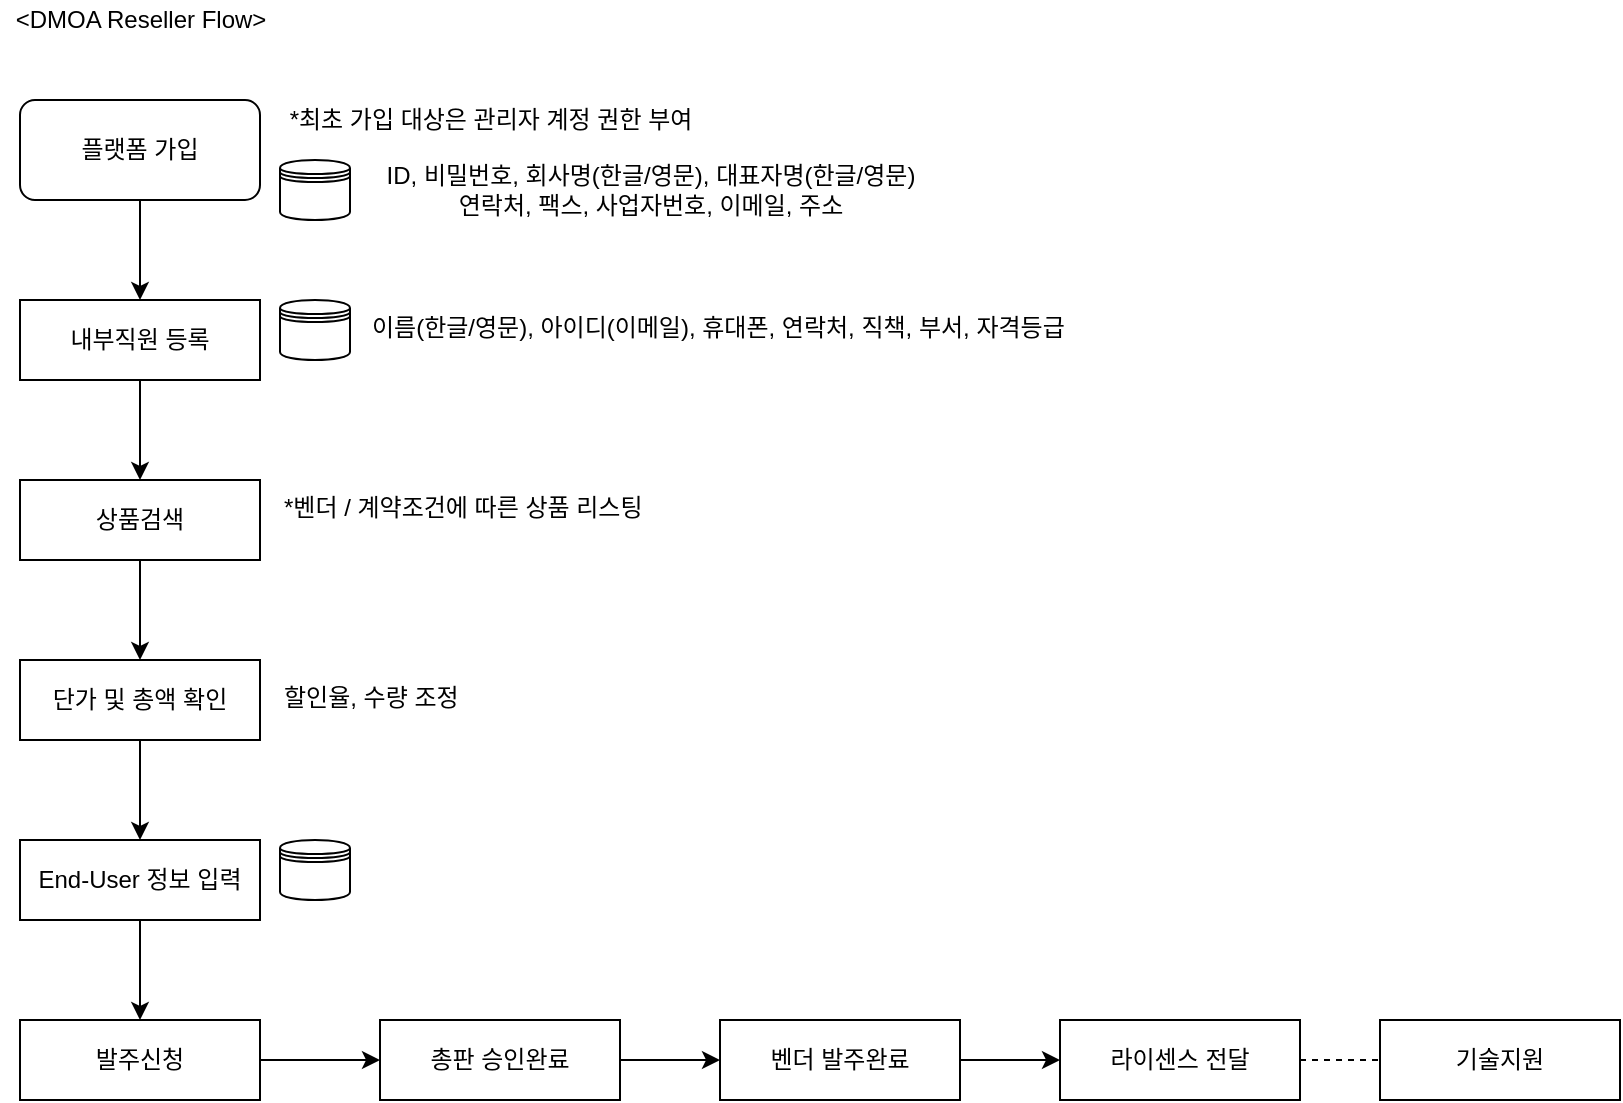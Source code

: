 <mxfile version="15.8.3" type="github">
  <diagram id="gD5msPuNiPiTAfF6Eoq4" name="Page-1">
    <mxGraphModel dx="1422" dy="794" grid="1" gridSize="10" guides="1" tooltips="1" connect="1" arrows="1" fold="1" page="1" pageScale="1" pageWidth="827" pageHeight="1169" math="0" shadow="0">
      <root>
        <mxCell id="0" />
        <mxCell id="1" parent="0" />
        <mxCell id="e1ycje_ZyLDIXfNrTQiv-4" value="" style="edgeStyle=orthogonalEdgeStyle;rounded=0;orthogonalLoop=1;jettySize=auto;html=1;" parent="1" source="e1ycje_ZyLDIXfNrTQiv-1" target="e1ycje_ZyLDIXfNrTQiv-3" edge="1">
          <mxGeometry relative="1" as="geometry" />
        </mxCell>
        <mxCell id="e1ycje_ZyLDIXfNrTQiv-1" value="플랫폼 가입" style="rounded=1;whiteSpace=wrap;html=1;" parent="1" vertex="1">
          <mxGeometry x="40" y="70" width="120" height="50" as="geometry" />
        </mxCell>
        <mxCell id="e1ycje_ZyLDIXfNrTQiv-2" value="&amp;lt;DMOA Reseller Flow&amp;gt;" style="text;html=1;resizable=0;autosize=1;align=center;verticalAlign=middle;points=[];fillColor=none;strokeColor=none;rounded=0;" parent="1" vertex="1">
          <mxGeometry x="30" y="20" width="140" height="20" as="geometry" />
        </mxCell>
        <mxCell id="e1ycje_ZyLDIXfNrTQiv-6" value="" style="edgeStyle=orthogonalEdgeStyle;rounded=0;orthogonalLoop=1;jettySize=auto;html=1;" parent="1" source="e1ycje_ZyLDIXfNrTQiv-3" target="e1ycje_ZyLDIXfNrTQiv-5" edge="1">
          <mxGeometry relative="1" as="geometry" />
        </mxCell>
        <mxCell id="e1ycje_ZyLDIXfNrTQiv-3" value="내부직원 등록" style="rounded=0;whiteSpace=wrap;html=1;" parent="1" vertex="1">
          <mxGeometry x="40" y="170" width="120" height="40" as="geometry" />
        </mxCell>
        <mxCell id="e1ycje_ZyLDIXfNrTQiv-8" value="" style="edgeStyle=orthogonalEdgeStyle;rounded=0;orthogonalLoop=1;jettySize=auto;html=1;" parent="1" source="e1ycje_ZyLDIXfNrTQiv-5" target="e1ycje_ZyLDIXfNrTQiv-7" edge="1">
          <mxGeometry relative="1" as="geometry" />
        </mxCell>
        <mxCell id="e1ycje_ZyLDIXfNrTQiv-5" value="상품검색" style="rounded=0;whiteSpace=wrap;html=1;" parent="1" vertex="1">
          <mxGeometry x="40" y="260" width="120" height="40" as="geometry" />
        </mxCell>
        <mxCell id="e1ycje_ZyLDIXfNrTQiv-10" value="" style="edgeStyle=orthogonalEdgeStyle;rounded=0;orthogonalLoop=1;jettySize=auto;html=1;" parent="1" source="e1ycje_ZyLDIXfNrTQiv-7" target="e1ycje_ZyLDIXfNrTQiv-9" edge="1">
          <mxGeometry relative="1" as="geometry" />
        </mxCell>
        <mxCell id="e1ycje_ZyLDIXfNrTQiv-7" value="단가 및 총액 확인" style="rounded=0;whiteSpace=wrap;html=1;" parent="1" vertex="1">
          <mxGeometry x="40" y="350" width="120" height="40" as="geometry" />
        </mxCell>
        <mxCell id="e1ycje_ZyLDIXfNrTQiv-12" value="" style="edgeStyle=orthogonalEdgeStyle;rounded=0;orthogonalLoop=1;jettySize=auto;html=1;" parent="1" source="e1ycje_ZyLDIXfNrTQiv-9" target="e1ycje_ZyLDIXfNrTQiv-11" edge="1">
          <mxGeometry relative="1" as="geometry" />
        </mxCell>
        <mxCell id="e1ycje_ZyLDIXfNrTQiv-9" value="End-User 정보 입력" style="rounded=0;whiteSpace=wrap;html=1;" parent="1" vertex="1">
          <mxGeometry x="40" y="440" width="120" height="40" as="geometry" />
        </mxCell>
        <mxCell id="e1ycje_ZyLDIXfNrTQiv-14" value="" style="edgeStyle=orthogonalEdgeStyle;rounded=0;orthogonalLoop=1;jettySize=auto;html=1;" parent="1" source="e1ycje_ZyLDIXfNrTQiv-11" target="e1ycje_ZyLDIXfNrTQiv-13" edge="1">
          <mxGeometry relative="1" as="geometry" />
        </mxCell>
        <mxCell id="e1ycje_ZyLDIXfNrTQiv-11" value="발주신청" style="rounded=0;whiteSpace=wrap;html=1;" parent="1" vertex="1">
          <mxGeometry x="40" y="530" width="120" height="40" as="geometry" />
        </mxCell>
        <mxCell id="e1ycje_ZyLDIXfNrTQiv-16" value="" style="edgeStyle=orthogonalEdgeStyle;rounded=0;orthogonalLoop=1;jettySize=auto;html=1;" parent="1" source="e1ycje_ZyLDIXfNrTQiv-13" target="e1ycje_ZyLDIXfNrTQiv-15" edge="1">
          <mxGeometry relative="1" as="geometry" />
        </mxCell>
        <mxCell id="e1ycje_ZyLDIXfNrTQiv-13" value="총판 승인완료" style="rounded=0;whiteSpace=wrap;html=1;" parent="1" vertex="1">
          <mxGeometry x="220" y="530" width="120" height="40" as="geometry" />
        </mxCell>
        <mxCell id="e1ycje_ZyLDIXfNrTQiv-18" value="" style="edgeStyle=orthogonalEdgeStyle;rounded=0;orthogonalLoop=1;jettySize=auto;html=1;" parent="1" source="e1ycje_ZyLDIXfNrTQiv-15" target="e1ycje_ZyLDIXfNrTQiv-17" edge="1">
          <mxGeometry relative="1" as="geometry" />
        </mxCell>
        <mxCell id="e1ycje_ZyLDIXfNrTQiv-15" value="벤더 발주완료" style="rounded=0;whiteSpace=wrap;html=1;" parent="1" vertex="1">
          <mxGeometry x="390" y="530" width="120" height="40" as="geometry" />
        </mxCell>
        <mxCell id="e1ycje_ZyLDIXfNrTQiv-17" value="라이센스 전달" style="rounded=0;whiteSpace=wrap;html=1;" parent="1" vertex="1">
          <mxGeometry x="560" y="530" width="120" height="40" as="geometry" />
        </mxCell>
        <mxCell id="e1ycje_ZyLDIXfNrTQiv-19" value="기술지원" style="rounded=0;whiteSpace=wrap;html=1;" parent="1" vertex="1">
          <mxGeometry x="720" y="530" width="120" height="40" as="geometry" />
        </mxCell>
        <mxCell id="e1ycje_ZyLDIXfNrTQiv-20" value="" style="endArrow=none;dashed=1;html=1;rounded=0;" parent="1" edge="1">
          <mxGeometry width="50" height="50" relative="1" as="geometry">
            <mxPoint x="680" y="550" as="sourcePoint" />
            <mxPoint x="720" y="550" as="targetPoint" />
          </mxGeometry>
        </mxCell>
        <mxCell id="0motNkOjo0MHVhQcWbno-1" value="" style="shape=datastore;whiteSpace=wrap;html=1;" vertex="1" parent="1">
          <mxGeometry x="170" y="100" width="35" height="30" as="geometry" />
        </mxCell>
        <mxCell id="0motNkOjo0MHVhQcWbno-2" value="*최초 가입 대상은 관리자 계정 권한 부여" style="text;html=1;resizable=0;autosize=1;align=center;verticalAlign=middle;points=[];fillColor=none;strokeColor=none;rounded=0;" vertex="1" parent="1">
          <mxGeometry x="160" y="70" width="230" height="20" as="geometry" />
        </mxCell>
        <mxCell id="0motNkOjo0MHVhQcWbno-3" value="ID, 비밀번호, 회사명(한글/영문), 대표자명(한글/영문)&lt;br&gt;연락처, 팩스, 사업자번호, 이메일, 주소" style="text;html=1;resizable=0;autosize=1;align=center;verticalAlign=middle;points=[];fillColor=none;strokeColor=none;rounded=0;" vertex="1" parent="1">
          <mxGeometry x="205" y="100" width="300" height="30" as="geometry" />
        </mxCell>
        <mxCell id="0motNkOjo0MHVhQcWbno-4" value="이름(한글/영문), 아이디(이메일), 휴대폰, 연락처, 직책, 부서, 자격등급" style="text;whiteSpace=wrap;html=1;" vertex="1" parent="1">
          <mxGeometry x="214" y="170" width="400" height="30" as="geometry" />
        </mxCell>
        <mxCell id="0motNkOjo0MHVhQcWbno-5" value="" style="shape=datastore;whiteSpace=wrap;html=1;" vertex="1" parent="1">
          <mxGeometry x="170" y="170" width="35" height="30" as="geometry" />
        </mxCell>
        <mxCell id="0motNkOjo0MHVhQcWbno-6" value="" style="shape=datastore;whiteSpace=wrap;html=1;" vertex="1" parent="1">
          <mxGeometry x="170" y="440" width="35" height="30" as="geometry" />
        </mxCell>
        <mxCell id="0motNkOjo0MHVhQcWbno-7" value="*벤더 / 계약조건에 따른 상품 리스팅" style="text;whiteSpace=wrap;html=1;" vertex="1" parent="1">
          <mxGeometry x="170" y="260" width="400" height="30" as="geometry" />
        </mxCell>
        <mxCell id="0motNkOjo0MHVhQcWbno-8" value="할인율, 수량 조정" style="text;whiteSpace=wrap;html=1;" vertex="1" parent="1">
          <mxGeometry x="170" y="355" width="400" height="30" as="geometry" />
        </mxCell>
      </root>
    </mxGraphModel>
  </diagram>
</mxfile>
